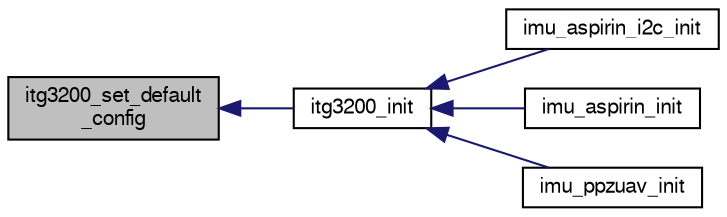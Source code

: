 digraph "itg3200_set_default_config"
{
  edge [fontname="FreeSans",fontsize="10",labelfontname="FreeSans",labelfontsize="10"];
  node [fontname="FreeSans",fontsize="10",shape=record];
  rankdir="LR";
  Node1 [label="itg3200_set_default\l_config",height=0.2,width=0.4,color="black", fillcolor="grey75", style="filled", fontcolor="black"];
  Node1 -> Node2 [dir="back",color="midnightblue",fontsize="10",style="solid",fontname="FreeSans"];
  Node2 [label="itg3200_init",height=0.2,width=0.4,color="black", fillcolor="white", style="filled",URL="$itg3200_8h.html#a0cce475e76197e5ec00589884656a7ff",tooltip="Initialize Itg3200 struct and set default config options. "];
  Node2 -> Node3 [dir="back",color="midnightblue",fontsize="10",style="solid",fontname="FreeSans"];
  Node3 [label="imu_aspirin_i2c_init",height=0.2,width=0.4,color="black", fillcolor="white", style="filled",URL="$imu__aspirin__i2c_8h.html#a3ab9581a70280ff7ce2776b7780f2e28"];
  Node2 -> Node4 [dir="back",color="midnightblue",fontsize="10",style="solid",fontname="FreeSans"];
  Node4 [label="imu_aspirin_init",height=0.2,width=0.4,color="black", fillcolor="white", style="filled",URL="$imu__aspirin_8h.html#a7cb16e620f9975439bb91f7d4819dc72"];
  Node2 -> Node5 [dir="back",color="midnightblue",fontsize="10",style="solid",fontname="FreeSans"];
  Node5 [label="imu_ppzuav_init",height=0.2,width=0.4,color="black", fillcolor="white", style="filled",URL="$imu__ppzuav_8h.html#a8cf8b6c04cb82b64d0ea89fa9ebeecc1"];
}
